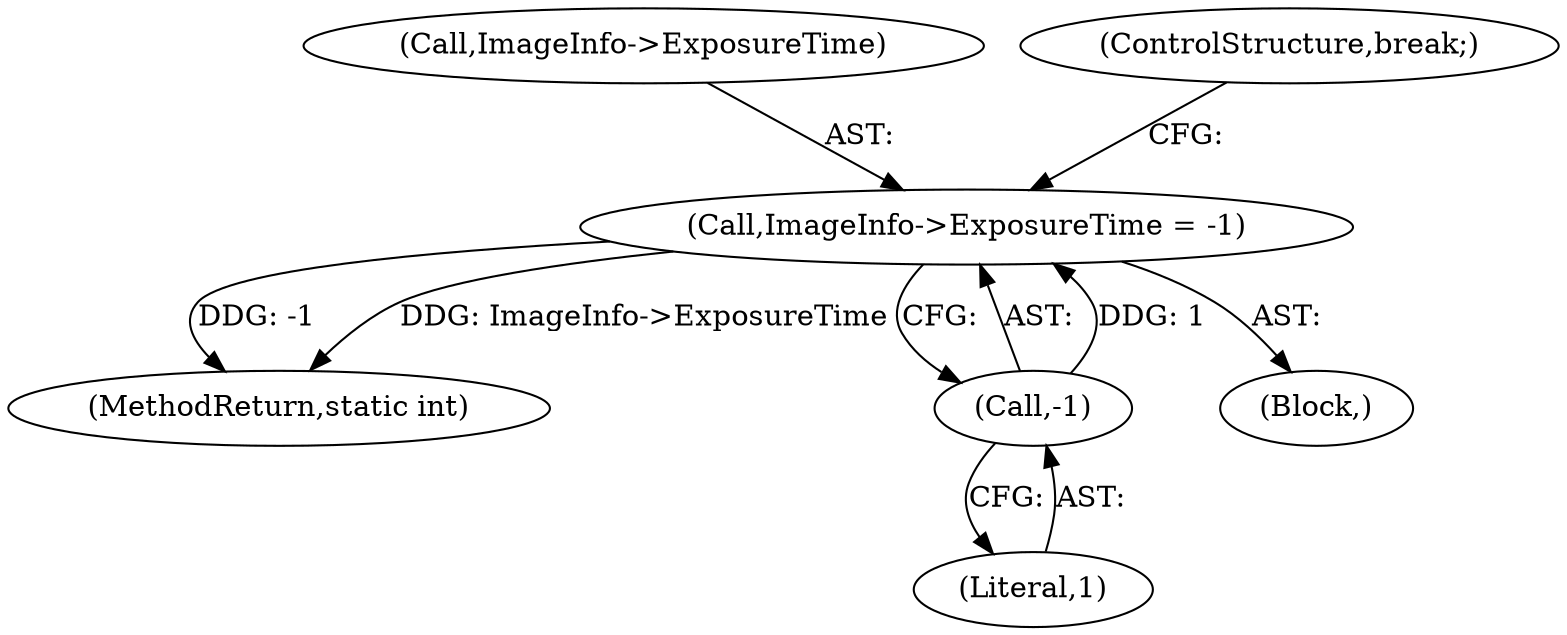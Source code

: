digraph "0_php_082aecfc3a753ad03be82cf14f03ac065723ec92_0@pointer" {
"1000646" [label="(Call,ImageInfo->ExposureTime = -1)"];
"1000650" [label="(Call,-1)"];
"1000647" [label="(Call,ImageInfo->ExposureTime)"];
"1000651" [label="(Literal,1)"];
"1000650" [label="(Call,-1)"];
"1000646" [label="(Call,ImageInfo->ExposureTime = -1)"];
"1000797" [label="(MethodReturn,static int)"];
"1000512" [label="(Block,)"];
"1000652" [label="(ControlStructure,break;)"];
"1000646" -> "1000512"  [label="AST: "];
"1000646" -> "1000650"  [label="CFG: "];
"1000647" -> "1000646"  [label="AST: "];
"1000650" -> "1000646"  [label="AST: "];
"1000652" -> "1000646"  [label="CFG: "];
"1000646" -> "1000797"  [label="DDG: -1"];
"1000646" -> "1000797"  [label="DDG: ImageInfo->ExposureTime"];
"1000650" -> "1000646"  [label="DDG: 1"];
"1000650" -> "1000651"  [label="CFG: "];
"1000651" -> "1000650"  [label="AST: "];
}
